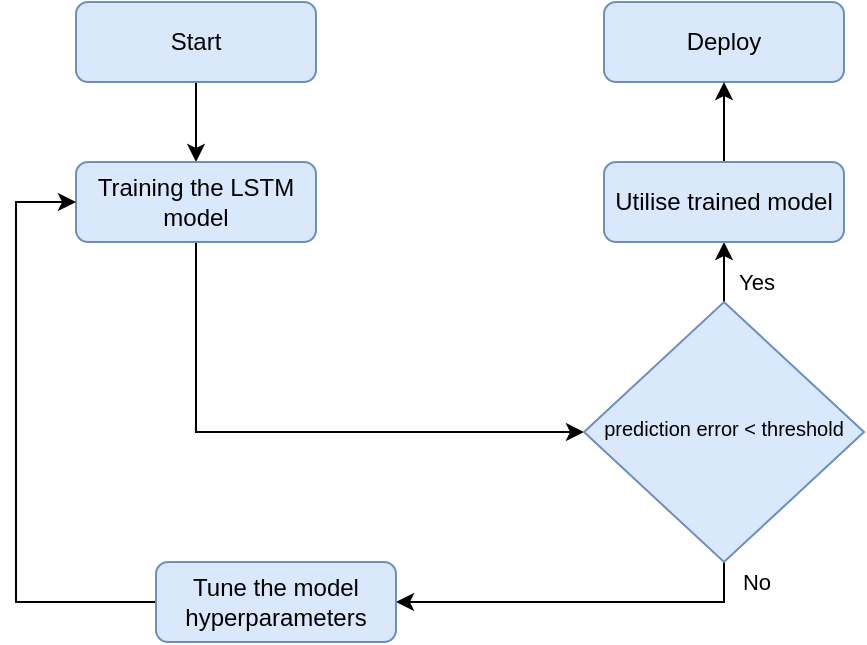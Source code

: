 <mxfile version="20.8.16" type="device"><diagram id="C5RBs43oDa-KdzZeNtuy" name="Page-1"><mxGraphModel dx="958" dy="555" grid="1" gridSize="10" guides="1" tooltips="1" connect="1" arrows="1" fold="1" page="1" pageScale="1" pageWidth="827" pageHeight="1169" math="0" shadow="0"><root><mxCell id="WIyWlLk6GJQsqaUBKTNV-0"/><mxCell id="WIyWlLk6GJQsqaUBKTNV-1" parent="WIyWlLk6GJQsqaUBKTNV-0"/><mxCell id="-SCtLlwfa58fm-RhEUjZ-0" style="edgeStyle=orthogonalEdgeStyle;rounded=0;orthogonalLoop=1;jettySize=auto;html=1;exitX=0.5;exitY=1;exitDx=0;exitDy=0;entryX=0.5;entryY=0;entryDx=0;entryDy=0;fillColor=#dae8fc;strokeColor=#000000;" parent="WIyWlLk6GJQsqaUBKTNV-1" source="WIyWlLk6GJQsqaUBKTNV-3" target="WIyWlLk6GJQsqaUBKTNV-7" edge="1"><mxGeometry relative="1" as="geometry"/></mxCell><mxCell id="WIyWlLk6GJQsqaUBKTNV-3" value="Start" style="rounded=1;whiteSpace=wrap;html=1;fontSize=12;glass=0;strokeWidth=1;shadow=0;fillColor=#dae8fc;strokeColor=#6c8ebf;" parent="WIyWlLk6GJQsqaUBKTNV-1" vertex="1"><mxGeometry x="160" y="80" width="120" height="40" as="geometry"/></mxCell><mxCell id="-SCtLlwfa58fm-RhEUjZ-11" style="edgeStyle=orthogonalEdgeStyle;rounded=0;orthogonalLoop=1;jettySize=auto;html=1;exitX=0.5;exitY=1;exitDx=0;exitDy=0;entryX=0;entryY=0.5;entryDx=0;entryDy=0;fontSize=10;fillColor=#dae8fc;strokeColor=#000000;" parent="WIyWlLk6GJQsqaUBKTNV-1" source="WIyWlLk6GJQsqaUBKTNV-7" target="WIyWlLk6GJQsqaUBKTNV-10" edge="1"><mxGeometry relative="1" as="geometry"><mxPoint x="220" y="240" as="targetPoint"/></mxGeometry></mxCell><mxCell id="WIyWlLk6GJQsqaUBKTNV-7" value="Training the LSTM model" style="rounded=1;whiteSpace=wrap;html=1;fontSize=12;glass=0;strokeWidth=1;shadow=0;fillColor=#dae8fc;strokeColor=#6c8ebf;" parent="WIyWlLk6GJQsqaUBKTNV-1" vertex="1"><mxGeometry x="160" y="160" width="120" height="40" as="geometry"/></mxCell><mxCell id="-SCtLlwfa58fm-RhEUjZ-7" style="edgeStyle=orthogonalEdgeStyle;rounded=0;orthogonalLoop=1;jettySize=auto;html=1;exitX=0.5;exitY=1;exitDx=0;exitDy=0;entryX=1;entryY=0.5;entryDx=0;entryDy=0;fontSize=10;fillColor=#dae8fc;strokeColor=#000000;" parent="WIyWlLk6GJQsqaUBKTNV-1" source="WIyWlLk6GJQsqaUBKTNV-10" target="-SCtLlwfa58fm-RhEUjZ-6" edge="1"><mxGeometry relative="1" as="geometry"/></mxCell><mxCell id="EJxqdMahLsStx9O7hvir-0" value="No" style="edgeLabel;html=1;align=center;verticalAlign=middle;resizable=0;points=[];" vertex="1" connectable="0" parent="-SCtLlwfa58fm-RhEUjZ-7"><mxGeometry x="-0.875" y="-1" relative="1" as="geometry"><mxPoint x="17" y="-2" as="offset"/></mxGeometry></mxCell><mxCell id="-SCtLlwfa58fm-RhEUjZ-9" style="edgeStyle=orthogonalEdgeStyle;rounded=0;orthogonalLoop=1;jettySize=auto;html=1;exitX=0.5;exitY=0;exitDx=0;exitDy=0;entryX=0.5;entryY=1;entryDx=0;entryDy=0;fontSize=10;fillColor=#dae8fc;strokeColor=#000000;" parent="WIyWlLk6GJQsqaUBKTNV-1" source="WIyWlLk6GJQsqaUBKTNV-10" target="-SCtLlwfa58fm-RhEUjZ-5" edge="1"><mxGeometry relative="1" as="geometry"/></mxCell><mxCell id="EJxqdMahLsStx9O7hvir-1" value="Yes" style="edgeLabel;html=1;align=center;verticalAlign=middle;resizable=0;points=[];" vertex="1" connectable="0" parent="-SCtLlwfa58fm-RhEUjZ-9"><mxGeometry x="0.056" y="2" relative="1" as="geometry"><mxPoint x="18" y="6" as="offset"/></mxGeometry></mxCell><mxCell id="WIyWlLk6GJQsqaUBKTNV-10" value="&lt;div style=&quot;&quot;&gt;&lt;span style=&quot;background-color: initial;&quot;&gt;&lt;font style=&quot;font-size: 10px;&quot;&gt;prediction error &amp;lt; threshold&lt;/font&gt;&lt;/span&gt;&lt;/div&gt;" style="rhombus;whiteSpace=wrap;html=1;shadow=0;fontFamily=Helvetica;fontSize=12;align=center;strokeWidth=1;spacing=6;spacingTop=-4;fillColor=#dae8fc;strokeColor=#6c8ebf;" parent="WIyWlLk6GJQsqaUBKTNV-1" vertex="1"><mxGeometry x="414" y="230" width="140" height="130" as="geometry"/></mxCell><mxCell id="-SCtLlwfa58fm-RhEUjZ-4" value="Deploy" style="rounded=1;whiteSpace=wrap;html=1;fontSize=12;glass=0;strokeWidth=1;shadow=0;fillColor=#dae8fc;strokeColor=#6c8ebf;" parent="WIyWlLk6GJQsqaUBKTNV-1" vertex="1"><mxGeometry x="424" y="80" width="120" height="40" as="geometry"/></mxCell><mxCell id="-SCtLlwfa58fm-RhEUjZ-10" style="edgeStyle=orthogonalEdgeStyle;rounded=0;orthogonalLoop=1;jettySize=auto;html=1;exitX=0.5;exitY=0;exitDx=0;exitDy=0;entryX=0.5;entryY=1;entryDx=0;entryDy=0;fontSize=10;fillColor=#dae8fc;strokeColor=#000000;" parent="WIyWlLk6GJQsqaUBKTNV-1" source="-SCtLlwfa58fm-RhEUjZ-5" target="-SCtLlwfa58fm-RhEUjZ-4" edge="1"><mxGeometry relative="1" as="geometry"/></mxCell><mxCell id="-SCtLlwfa58fm-RhEUjZ-5" value="Utilise trained model" style="rounded=1;whiteSpace=wrap;html=1;fontSize=12;glass=0;strokeWidth=1;shadow=0;fillColor=#dae8fc;strokeColor=#6c8ebf;" parent="WIyWlLk6GJQsqaUBKTNV-1" vertex="1"><mxGeometry x="424" y="160" width="120" height="40" as="geometry"/></mxCell><mxCell id="-SCtLlwfa58fm-RhEUjZ-12" style="edgeStyle=orthogonalEdgeStyle;rounded=0;orthogonalLoop=1;jettySize=auto;html=1;exitX=0;exitY=0.5;exitDx=0;exitDy=0;entryX=0;entryY=0.5;entryDx=0;entryDy=0;fontSize=10;fillColor=#dae8fc;strokeColor=#000000;" parent="WIyWlLk6GJQsqaUBKTNV-1" source="-SCtLlwfa58fm-RhEUjZ-6" target="WIyWlLk6GJQsqaUBKTNV-7" edge="1"><mxGeometry relative="1" as="geometry"><Array as="points"><mxPoint x="130" y="380"/><mxPoint x="130" y="180"/></Array></mxGeometry></mxCell><mxCell id="-SCtLlwfa58fm-RhEUjZ-6" value="Tune the model hyperparameters" style="rounded=1;whiteSpace=wrap;html=1;fontSize=12;glass=0;strokeWidth=1;shadow=0;fillColor=#dae8fc;strokeColor=#6c8ebf;" parent="WIyWlLk6GJQsqaUBKTNV-1" vertex="1"><mxGeometry x="200" y="360" width="120" height="40" as="geometry"/></mxCell></root></mxGraphModel></diagram></mxfile>